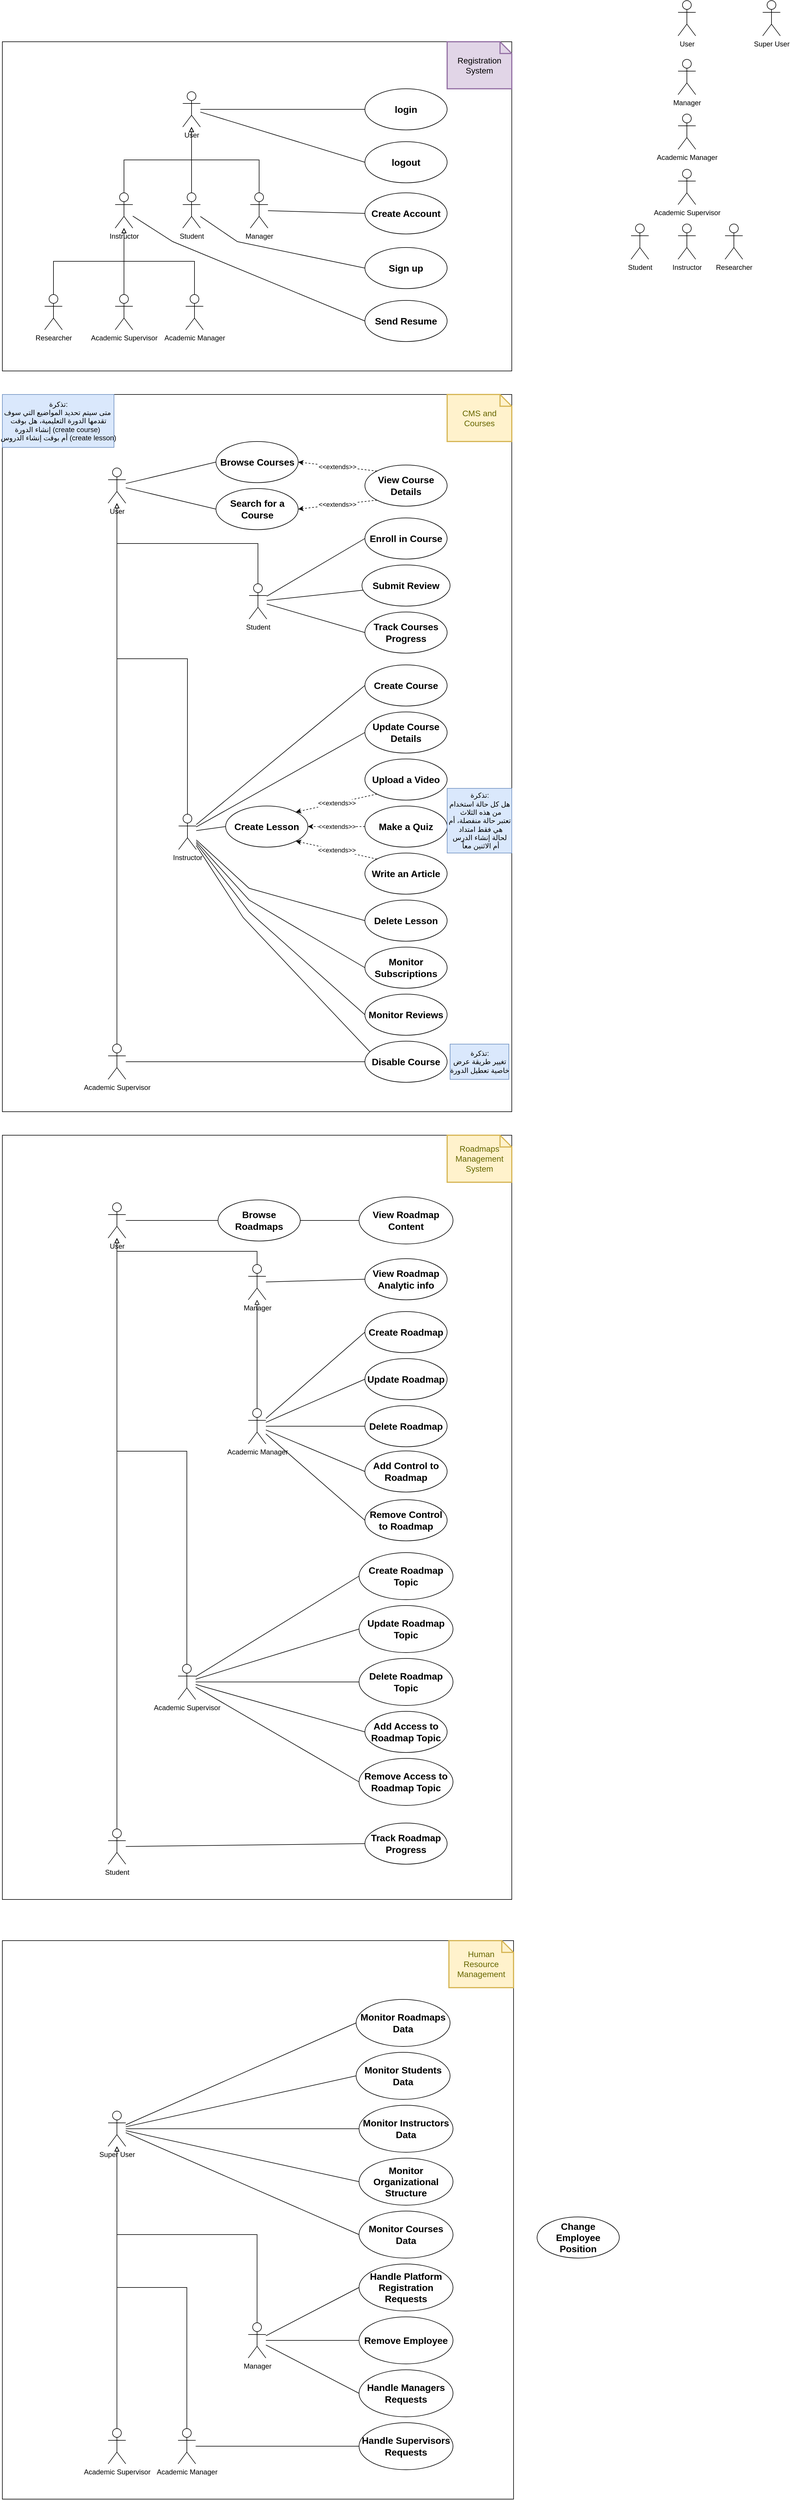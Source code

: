 <mxfile version="24.5.4" type="github">
  <diagram name="Page-1" id="ULvkepZrze767ZOHFqph">
    <mxGraphModel dx="3800" dy="876" grid="1" gridSize="10" guides="1" tooltips="1" connect="1" arrows="1" fold="1" page="1" pageScale="1" pageWidth="827" pageHeight="1169" math="0" shadow="0">
      <root>
        <mxCell id="0" />
        <mxCell id="1" parent="0" />
        <mxCell id="ZqFeVGlqoxZ3mJ63dnHJ-9" value="" style="rounded=0;whiteSpace=wrap;html=1;movable=1;resizable=1;rotatable=1;deletable=1;editable=1;locked=0;connectable=1;" parent="1" vertex="1">
          <mxGeometry x="-880" y="3020" width="867" height="1300" as="geometry" />
        </mxCell>
        <mxCell id="i_-3oUF3Cd-55Z9TrqPK-58" value="" style="rounded=0;whiteSpace=wrap;html=1;movable=1;resizable=1;rotatable=1;deletable=1;editable=1;locked=0;connectable=1;fillColor=none;" parent="1" vertex="1">
          <mxGeometry x="-880" y="1160" width="867" height="560" as="geometry" />
        </mxCell>
        <mxCell id="i_-3oUF3Cd-55Z9TrqPK-59" value="Academic Supervisor" style="shape=umlActor;verticalLabelPosition=bottom;verticalAlign=top;html=1;outlineConnect=0;" parent="1" vertex="1">
          <mxGeometry x="270" y="1377" width="30" height="60" as="geometry" />
        </mxCell>
        <mxCell id="i_-3oUF3Cd-55Z9TrqPK-35" value="login" style="ellipse;whiteSpace=wrap;html=1;fontSize=16;fontStyle=1;flipV=0;" parent="1" vertex="1">
          <mxGeometry x="-263" y="1240" width="140" height="70" as="geometry" />
        </mxCell>
        <mxCell id="i_-3oUF3Cd-55Z9TrqPK-37" value="Sign up" style="ellipse;whiteSpace=wrap;html=1;fontSize=16;fontStyle=1;flipV=0;" parent="1" vertex="1">
          <mxGeometry x="-263" y="1510" width="140" height="70" as="geometry" />
        </mxCell>
        <mxCell id="i_-3oUF3Cd-55Z9TrqPK-39" value="&lt;span data-lucid-content=&quot;{&amp;quot;t&amp;quot;:&amp;quot;Send Resume to Acadamic Manager&amp;quot;,&amp;quot;m&amp;quot;:[]}&quot; data-lucid-type=&quot;application/vnd.lucid.text&quot; style=&quot;font-size: 16px;&quot;&gt;&lt;span style=&quot;font-size: 16px;&quot;&gt;Send Resume&lt;/span&gt;&lt;/span&gt;" style="ellipse;whiteSpace=wrap;html=1;fontSize=16;fontStyle=1;flipV=0;" parent="1" vertex="1">
          <mxGeometry x="-263" y="1600" width="140" height="70" as="geometry" />
        </mxCell>
        <mxCell id="i_-3oUF3Cd-55Z9TrqPK-40" value="logout" style="ellipse;whiteSpace=wrap;html=1;fontSize=16;fontStyle=1;flipV=0;" parent="1" vertex="1">
          <mxGeometry x="-263" y="1330" width="140" height="70" as="geometry" />
        </mxCell>
        <mxCell id="i_-3oUF3Cd-55Z9TrqPK-64" value="Academic Manager" style="shape=umlActor;verticalLabelPosition=bottom;verticalAlign=top;html=1;outlineConnect=0;" parent="1" vertex="1">
          <mxGeometry x="270" y="1283" width="30" height="60" as="geometry" />
        </mxCell>
        <mxCell id="i_-3oUF3Cd-55Z9TrqPK-65" value="Manager" style="shape=umlActor;verticalLabelPosition=bottom;verticalAlign=top;html=1;outlineConnect=0;" parent="1" vertex="1">
          <mxGeometry x="270" y="1190" width="30" height="60" as="geometry" />
        </mxCell>
        <mxCell id="i_-3oUF3Cd-55Z9TrqPK-69" value="Registration System" style="shape=note;strokeWidth=2;fontSize=14;size=20;whiteSpace=wrap;html=1;fillColor=#e1d5e7;strokeColor=#9673a6;" parent="1" vertex="1">
          <mxGeometry x="-123" y="1160" width="110.0" height="80" as="geometry" />
        </mxCell>
        <mxCell id="DrciNlvIPTj5_Hs61lH6-8" style="edgeStyle=none;shape=connector;rounded=0;orthogonalLoop=1;jettySize=auto;html=1;labelBackgroundColor=default;strokeColor=default;align=center;verticalAlign=middle;fontFamily=Helvetica;fontSize=11;fontColor=default;endArrow=none;endFill=0;entryX=0;entryY=0.5;entryDx=0;entryDy=0;" parent="1" source="i_-3oUF3Cd-55Z9TrqPK-72" target="i_-3oUF3Cd-55Z9TrqPK-97" edge="1">
          <mxGeometry relative="1" as="geometry" />
        </mxCell>
        <mxCell id="DrciNlvIPTj5_Hs61lH6-19" style="edgeStyle=orthogonalEdgeStyle;shape=connector;rounded=0;orthogonalLoop=1;jettySize=auto;html=1;exitX=0.5;exitY=0;exitDx=0;exitDy=0;exitPerimeter=0;labelBackgroundColor=default;strokeColor=default;align=center;verticalAlign=middle;fontFamily=Helvetica;fontSize=11;fontColor=default;endArrow=block;endFill=0;" parent="1" source="i_-3oUF3Cd-55Z9TrqPK-72" target="DrciNlvIPTj5_Hs61lH6-2" edge="1">
          <mxGeometry relative="1" as="geometry" />
        </mxCell>
        <mxCell id="DrciNlvIPTj5_Hs61lH6-10" style="edgeStyle=none;shape=connector;rounded=0;orthogonalLoop=1;jettySize=auto;html=1;entryX=0;entryY=0.5;entryDx=0;entryDy=0;labelBackgroundColor=default;strokeColor=default;align=center;verticalAlign=middle;fontFamily=Helvetica;fontSize=11;fontColor=default;endArrow=none;endFill=0;" parent="1" source="i_-3oUF3Cd-55Z9TrqPK-74" target="i_-3oUF3Cd-55Z9TrqPK-39" edge="1">
          <mxGeometry relative="1" as="geometry">
            <Array as="points">
              <mxPoint x="-590" y="1500" />
            </Array>
          </mxGeometry>
        </mxCell>
        <mxCell id="DrciNlvIPTj5_Hs61lH6-17" style="edgeStyle=orthogonalEdgeStyle;shape=connector;rounded=0;orthogonalLoop=1;jettySize=auto;html=1;exitX=0.5;exitY=0;exitDx=0;exitDy=0;exitPerimeter=0;labelBackgroundColor=default;strokeColor=default;align=center;verticalAlign=middle;fontFamily=Helvetica;fontSize=11;fontColor=default;endArrow=block;endFill=0;" parent="1" source="i_-3oUF3Cd-55Z9TrqPK-74" target="DrciNlvIPTj5_Hs61lH6-2" edge="1">
          <mxGeometry relative="1" as="geometry" />
        </mxCell>
        <mxCell id="DrciNlvIPTj5_Hs61lH6-9" style="edgeStyle=none;shape=connector;rounded=0;orthogonalLoop=1;jettySize=auto;html=1;entryX=0;entryY=0.5;entryDx=0;entryDy=0;labelBackgroundColor=default;strokeColor=default;align=center;verticalAlign=middle;fontFamily=Helvetica;fontSize=11;fontColor=default;endArrow=none;endFill=0;" parent="1" source="i_-3oUF3Cd-55Z9TrqPK-76" target="i_-3oUF3Cd-55Z9TrqPK-37" edge="1">
          <mxGeometry relative="1" as="geometry">
            <Array as="points">
              <mxPoint x="-480" y="1500" />
            </Array>
          </mxGeometry>
        </mxCell>
        <mxCell id="DrciNlvIPTj5_Hs61lH6-18" style="edgeStyle=orthogonalEdgeStyle;shape=connector;rounded=0;orthogonalLoop=1;jettySize=auto;html=1;exitX=0.5;exitY=0;exitDx=0;exitDy=0;exitPerimeter=0;labelBackgroundColor=default;strokeColor=default;align=center;verticalAlign=middle;fontFamily=Helvetica;fontSize=11;fontColor=default;endArrow=block;endFill=0;" parent="1" source="i_-3oUF3Cd-55Z9TrqPK-76" target="DrciNlvIPTj5_Hs61lH6-2" edge="1">
          <mxGeometry relative="1" as="geometry" />
        </mxCell>
        <mxCell id="i_-3oUF3Cd-55Z9TrqPK-97" value="Create Account" style="ellipse;whiteSpace=wrap;html=1;fontSize=16;fontStyle=1;flipV=0;" parent="1" vertex="1">
          <mxGeometry x="-263" y="1417" width="140" height="70" as="geometry" />
        </mxCell>
        <mxCell id="DrciNlvIPTj5_Hs61lH6-1" value="User" style="shape=umlActor;verticalLabelPosition=bottom;verticalAlign=top;html=1;outlineConnect=0;" parent="1" vertex="1">
          <mxGeometry x="270" y="1090" width="30" height="60" as="geometry" />
        </mxCell>
        <mxCell id="DrciNlvIPTj5_Hs61lH6-5" style="rounded=0;orthogonalLoop=1;jettySize=auto;html=1;endArrow=none;endFill=0;" parent="1" source="DrciNlvIPTj5_Hs61lH6-2" target="i_-3oUF3Cd-55Z9TrqPK-35" edge="1">
          <mxGeometry relative="1" as="geometry" />
        </mxCell>
        <mxCell id="DrciNlvIPTj5_Hs61lH6-6" style="edgeStyle=none;shape=connector;rounded=0;orthogonalLoop=1;jettySize=auto;html=1;entryX=0;entryY=0.5;entryDx=0;entryDy=0;labelBackgroundColor=default;strokeColor=default;align=center;verticalAlign=middle;fontFamily=Helvetica;fontSize=11;fontColor=default;endArrow=none;endFill=0;" parent="1" source="DrciNlvIPTj5_Hs61lH6-2" target="i_-3oUF3Cd-55Z9TrqPK-40" edge="1">
          <mxGeometry relative="1" as="geometry" />
        </mxCell>
        <mxCell id="DrciNlvIPTj5_Hs61lH6-2" value="User" style="shape=umlActor;verticalLabelPosition=bottom;verticalAlign=top;html=1;outlineConnect=0;" parent="1" vertex="1">
          <mxGeometry x="-573" y="1245" width="30" height="60" as="geometry" />
        </mxCell>
        <mxCell id="DrciNlvIPTj5_Hs61lH6-4" style="edgeStyle=orthogonalEdgeStyle;rounded=0;orthogonalLoop=1;jettySize=auto;html=1;exitX=0.5;exitY=0;exitDx=0;exitDy=0;exitPerimeter=0;endArrow=block;endFill=0;" parent="1" source="i_-3oUF3Cd-55Z9TrqPK-75" target="i_-3oUF3Cd-55Z9TrqPK-74" edge="1">
          <mxGeometry relative="1" as="geometry" />
        </mxCell>
        <mxCell id="DrciNlvIPTj5_Hs61lH6-15" style="edgeStyle=orthogonalEdgeStyle;shape=connector;rounded=0;orthogonalLoop=1;jettySize=auto;html=1;exitX=0.5;exitY=0;exitDx=0;exitDy=0;exitPerimeter=0;labelBackgroundColor=default;strokeColor=default;align=center;verticalAlign=middle;fontFamily=Helvetica;fontSize=11;fontColor=default;endArrow=block;endFill=0;" parent="1" source="i_-3oUF3Cd-55Z9TrqPK-71" target="i_-3oUF3Cd-55Z9TrqPK-74" edge="1">
          <mxGeometry relative="1" as="geometry" />
        </mxCell>
        <mxCell id="DrciNlvIPTj5_Hs61lH6-16" style="edgeStyle=orthogonalEdgeStyle;shape=connector;rounded=0;orthogonalLoop=1;jettySize=auto;html=1;exitX=0.5;exitY=0;exitDx=0;exitDy=0;exitPerimeter=0;labelBackgroundColor=default;strokeColor=default;align=center;verticalAlign=middle;fontFamily=Helvetica;fontSize=11;fontColor=default;endArrow=block;endFill=0;" parent="1" source="i_-3oUF3Cd-55Z9TrqPK-70" target="i_-3oUF3Cd-55Z9TrqPK-74" edge="1">
          <mxGeometry relative="1" as="geometry" />
        </mxCell>
        <mxCell id="DrciNlvIPTj5_Hs61lH6-20" value="" style="group" parent="1" vertex="1" connectable="0">
          <mxGeometry x="-808" y="1590" width="270" height="60" as="geometry" />
        </mxCell>
        <mxCell id="i_-3oUF3Cd-55Z9TrqPK-70" value="Academic Supervisor" style="shape=umlActor;verticalLabelPosition=bottom;verticalAlign=top;html=1;outlineConnect=0;" parent="DrciNlvIPTj5_Hs61lH6-20" vertex="1">
          <mxGeometry x="120" width="30" height="60" as="geometry" />
        </mxCell>
        <mxCell id="i_-3oUF3Cd-55Z9TrqPK-71" value="Academic Manager" style="shape=umlActor;verticalLabelPosition=bottom;verticalAlign=top;html=1;outlineConnect=0;" parent="DrciNlvIPTj5_Hs61lH6-20" vertex="1">
          <mxGeometry x="240" width="30" height="60" as="geometry" />
        </mxCell>
        <mxCell id="i_-3oUF3Cd-55Z9TrqPK-75" value="Researcher" style="shape=umlActor;verticalLabelPosition=bottom;verticalAlign=top;html=1;outlineConnect=0;" parent="DrciNlvIPTj5_Hs61lH6-20" vertex="1">
          <mxGeometry width="30" height="60" as="geometry" />
        </mxCell>
        <mxCell id="i_-3oUF3Cd-55Z9TrqPK-72" value="Manager" style="shape=umlActor;verticalLabelPosition=bottom;verticalAlign=top;html=1;outlineConnect=0;" parent="1" vertex="1">
          <mxGeometry x="-458" y="1417" width="30" height="60" as="geometry" />
        </mxCell>
        <mxCell id="i_-3oUF3Cd-55Z9TrqPK-74" value="Instructor" style="shape=umlActor;verticalLabelPosition=bottom;verticalAlign=top;html=1;outlineConnect=0;" parent="1" vertex="1">
          <mxGeometry x="-688" y="1417" width="30" height="60" as="geometry" />
        </mxCell>
        <mxCell id="i_-3oUF3Cd-55Z9TrqPK-76" value="Student" style="shape=umlActor;verticalLabelPosition=bottom;verticalAlign=top;html=1;outlineConnect=0;" parent="1" vertex="1">
          <mxGeometry x="-573" y="1417" width="30" height="60" as="geometry" />
        </mxCell>
        <mxCell id="Thxcj-0kOySwmjmrB6FI-1" value="" style="rounded=0;whiteSpace=wrap;html=1;movable=1;resizable=1;rotatable=1;deletable=1;editable=1;locked=0;connectable=1;" parent="1" vertex="1">
          <mxGeometry x="-880" y="1760" width="867" height="1220" as="geometry" />
        </mxCell>
        <mxCell id="Thxcj-0kOySwmjmrB6FI-2" value="CMS and Courses" style="shape=note;strokeWidth=2;fontSize=14;size=20;whiteSpace=wrap;html=1;fillColor=#fff2cc;strokeColor=#d6b656;fontColor=#666600;" parent="1" vertex="1">
          <mxGeometry x="-123" y="1760" width="110.0" height="80" as="geometry" />
        </mxCell>
        <mxCell id="Thxcj-0kOySwmjmrB6FI-16" style="rounded=0;orthogonalLoop=1;jettySize=auto;html=1;entryX=0;entryY=0.5;entryDx=0;entryDy=0;endArrow=none;endFill=0;" parent="1" source="Thxcj-0kOySwmjmrB6FI-3" target="Thxcj-0kOySwmjmrB6FI-5" edge="1">
          <mxGeometry relative="1" as="geometry" />
        </mxCell>
        <mxCell id="Thxcj-0kOySwmjmrB6FI-18" style="edgeStyle=none;shape=connector;rounded=0;orthogonalLoop=1;jettySize=auto;html=1;entryX=0;entryY=0.5;entryDx=0;entryDy=0;labelBackgroundColor=default;strokeColor=default;align=center;verticalAlign=middle;fontFamily=Helvetica;fontSize=11;fontColor=default;endArrow=none;endFill=0;" parent="1" source="Thxcj-0kOySwmjmrB6FI-3" target="Thxcj-0kOySwmjmrB6FI-8" edge="1">
          <mxGeometry relative="1" as="geometry" />
        </mxCell>
        <mxCell id="Thxcj-0kOySwmjmrB6FI-3" value="User" style="shape=umlActor;verticalLabelPosition=bottom;verticalAlign=top;html=1;outlineConnect=0;" parent="1" vertex="1">
          <mxGeometry x="-700" y="1885" width="30" height="60" as="geometry" />
        </mxCell>
        <mxCell id="i_-3oUF3Cd-55Z9TrqPK-61" value="Instructor" style="shape=umlActor;verticalLabelPosition=bottom;verticalAlign=top;html=1;outlineConnect=0;" parent="1" vertex="1">
          <mxGeometry x="270" y="1470" width="30" height="60" as="geometry" />
        </mxCell>
        <mxCell id="i_-3oUF3Cd-55Z9TrqPK-62" value="Researcher" style="shape=umlActor;verticalLabelPosition=bottom;verticalAlign=top;html=1;outlineConnect=0;" parent="1" vertex="1">
          <mxGeometry x="350" y="1470" width="30" height="60" as="geometry" />
        </mxCell>
        <mxCell id="i_-3oUF3Cd-55Z9TrqPK-63" value="Student" style="shape=umlActor;verticalLabelPosition=bottom;verticalAlign=top;html=1;outlineConnect=0;" parent="1" vertex="1">
          <mxGeometry x="190" y="1470" width="30" height="60" as="geometry" />
        </mxCell>
        <mxCell id="Thxcj-0kOySwmjmrB6FI-7" style="edgeStyle=elbowEdgeStyle;rounded=0;orthogonalLoop=1;jettySize=auto;html=1;endArrow=block;endFill=0;elbow=vertical;" parent="1" source="Thxcj-0kOySwmjmrB6FI-4" target="Thxcj-0kOySwmjmrB6FI-3" edge="1">
          <mxGeometry relative="1" as="geometry" />
        </mxCell>
        <mxCell id="Thxcj-0kOySwmjmrB6FI-21" style="edgeStyle=none;shape=connector;rounded=0;orthogonalLoop=1;jettySize=auto;html=1;entryX=0;entryY=0.5;entryDx=0;entryDy=0;labelBackgroundColor=default;strokeColor=default;align=center;verticalAlign=middle;fontFamily=Helvetica;fontSize=11;fontColor=default;endArrow=none;endFill=0;" parent="1" source="Thxcj-0kOySwmjmrB6FI-4" target="Thxcj-0kOySwmjmrB6FI-11" edge="1">
          <mxGeometry relative="1" as="geometry" />
        </mxCell>
        <mxCell id="Thxcj-0kOySwmjmrB6FI-22" style="edgeStyle=none;shape=connector;rounded=0;orthogonalLoop=1;jettySize=auto;html=1;labelBackgroundColor=default;strokeColor=default;align=center;verticalAlign=middle;fontFamily=Helvetica;fontSize=11;fontColor=default;endArrow=none;endFill=0;" parent="1" source="Thxcj-0kOySwmjmrB6FI-4" target="Thxcj-0kOySwmjmrB6FI-13" edge="1">
          <mxGeometry relative="1" as="geometry" />
        </mxCell>
        <mxCell id="Thxcj-0kOySwmjmrB6FI-23" style="edgeStyle=none;shape=connector;rounded=0;orthogonalLoop=1;jettySize=auto;html=1;entryX=0;entryY=0.5;entryDx=0;entryDy=0;labelBackgroundColor=default;strokeColor=default;align=center;verticalAlign=middle;fontFamily=Helvetica;fontSize=11;fontColor=default;endArrow=none;endFill=0;" parent="1" source="Thxcj-0kOySwmjmrB6FI-4" target="Thxcj-0kOySwmjmrB6FI-12" edge="1">
          <mxGeometry relative="1" as="geometry" />
        </mxCell>
        <mxCell id="Thxcj-0kOySwmjmrB6FI-4" value="Student" style="shape=umlActor;verticalLabelPosition=bottom;verticalAlign=top;html=1;outlineConnect=0;" parent="1" vertex="1">
          <mxGeometry x="-460" y="2082" width="30" height="60" as="geometry" />
        </mxCell>
        <mxCell id="Thxcj-0kOySwmjmrB6FI-24" value="&amp;lt;&amp;lt;extends&amp;gt;&amp;gt;" style="edgeStyle=none;shape=connector;rounded=0;orthogonalLoop=1;jettySize=auto;html=1;exitX=0;exitY=1;exitDx=0;exitDy=0;entryX=1;entryY=0.5;entryDx=0;entryDy=0;labelBackgroundColor=default;strokeColor=default;align=center;verticalAlign=middle;fontFamily=Helvetica;fontSize=11;fontColor=default;endArrow=classic;endFill=1;dashed=1;" parent="1" source="Thxcj-0kOySwmjmrB6FI-9" target="Thxcj-0kOySwmjmrB6FI-8" edge="1">
          <mxGeometry relative="1" as="geometry" />
        </mxCell>
        <mxCell id="Thxcj-0kOySwmjmrB6FI-25" value="&amp;lt;&amp;lt;extends&amp;gt;&amp;gt;" style="edgeStyle=none;shape=connector;rounded=0;orthogonalLoop=1;jettySize=auto;html=1;exitX=0;exitY=0;exitDx=0;exitDy=0;entryX=1;entryY=0.5;entryDx=0;entryDy=0;labelBackgroundColor=default;strokeColor=default;align=center;verticalAlign=middle;fontFamily=Helvetica;fontSize=11;fontColor=default;endArrow=classic;endFill=1;dashed=1;startArrow=none;startFill=0;" parent="1" source="Thxcj-0kOySwmjmrB6FI-9" target="Thxcj-0kOySwmjmrB6FI-5" edge="1">
          <mxGeometry relative="1" as="geometry" />
        </mxCell>
        <mxCell id="Thxcj-0kOySwmjmrB6FI-9" value="View Course Details" style="ellipse;whiteSpace=wrap;html=1;fontSize=16;fontStyle=1;flipV=0;" parent="1" vertex="1">
          <mxGeometry x="-263" y="1880" width="140" height="70" as="geometry" />
        </mxCell>
        <mxCell id="Thxcj-0kOySwmjmrB6FI-11" value="Enroll in Course" style="ellipse;whiteSpace=wrap;html=1;fontSize=16;fontStyle=1;flipV=0;" parent="1" vertex="1">
          <mxGeometry x="-263" y="1970" width="140" height="70" as="geometry" />
        </mxCell>
        <mxCell id="Thxcj-0kOySwmjmrB6FI-12" value="Track Courses Progress" style="ellipse;whiteSpace=wrap;html=1;fontSize=16;fontStyle=1;flipV=0;" parent="1" vertex="1">
          <mxGeometry x="-263" y="2130" width="140" height="70" as="geometry" />
        </mxCell>
        <mxCell id="Thxcj-0kOySwmjmrB6FI-13" value="Submit Review" style="ellipse;whiteSpace=wrap;html=1;fontSize=16;fontStyle=1;flipV=0;" parent="1" vertex="1">
          <mxGeometry x="-268" y="2050" width="150" height="70" as="geometry" />
        </mxCell>
        <mxCell id="Thxcj-0kOySwmjmrB6FI-27" value="Track Roadmap Progress" style="ellipse;whiteSpace=wrap;html=1;fontSize=16;fontStyle=1;flipV=0;" parent="1" vertex="1">
          <mxGeometry x="-263" y="4190" width="140" height="70" as="geometry" />
        </mxCell>
        <mxCell id="Thxcj-0kOySwmjmrB6FI-5" value="Browse Courses" style="ellipse;whiteSpace=wrap;html=1;fontSize=16;fontStyle=1;flipV=0;" parent="1" vertex="1">
          <mxGeometry x="-516.5" y="1840" width="140" height="70" as="geometry" />
        </mxCell>
        <mxCell id="Thxcj-0kOySwmjmrB6FI-6" value="Browse Roadmaps" style="ellipse;whiteSpace=wrap;html=1;fontSize=16;fontStyle=1;flipV=0;" parent="1" vertex="1">
          <mxGeometry x="-513" y="3130" width="140" height="70" as="geometry" />
        </mxCell>
        <mxCell id="Thxcj-0kOySwmjmrB6FI-8" value="Search for a Course" style="ellipse;whiteSpace=wrap;html=1;fontSize=16;fontStyle=1;flipV=0;" parent="1" vertex="1">
          <mxGeometry x="-516.5" y="1920" width="140" height="70" as="geometry" />
        </mxCell>
        <mxCell id="ZqFeVGlqoxZ3mJ63dnHJ-30" style="edgeStyle=none;rounded=0;orthogonalLoop=1;jettySize=auto;html=1;exitX=0;exitY=0.5;exitDx=0;exitDy=0;entryX=1;entryY=0.5;entryDx=0;entryDy=0;strokeColor=default;align=center;verticalAlign=middle;fontFamily=Helvetica;fontSize=11;fontColor=default;labelBackgroundColor=default;endArrow=none;endFill=0;" parent="1" source="Thxcj-0kOySwmjmrB6FI-10" target="Thxcj-0kOySwmjmrB6FI-6" edge="1">
          <mxGeometry relative="1" as="geometry" />
        </mxCell>
        <mxCell id="Thxcj-0kOySwmjmrB6FI-10" value="View Roadmap Content" style="ellipse;whiteSpace=wrap;html=1;fontSize=16;fontStyle=1;flipV=0;" parent="1" vertex="1">
          <mxGeometry x="-273" y="3125" width="160" height="80" as="geometry" />
        </mxCell>
        <mxCell id="SsyNwTXFl7cwY3cagVeU-4" style="edgeStyle=elbowEdgeStyle;rounded=0;orthogonalLoop=1;jettySize=auto;html=1;endArrow=block;endFill=0;elbow=vertical;" parent="1" source="SsyNwTXFl7cwY3cagVeU-2" target="Thxcj-0kOySwmjmrB6FI-3" edge="1">
          <mxGeometry relative="1" as="geometry" />
        </mxCell>
        <mxCell id="SsyNwTXFl7cwY3cagVeU-14" style="edgeStyle=none;rounded=0;orthogonalLoop=1;jettySize=auto;html=1;entryX=0;entryY=0.5;entryDx=0;entryDy=0;strokeColor=default;align=center;verticalAlign=middle;fontFamily=Helvetica;fontSize=11;fontColor=default;labelBackgroundColor=default;endArrow=none;endFill=0;" parent="1" source="SsyNwTXFl7cwY3cagVeU-2" target="SsyNwTXFl7cwY3cagVeU-5" edge="1">
          <mxGeometry relative="1" as="geometry" />
        </mxCell>
        <mxCell id="SsyNwTXFl7cwY3cagVeU-15" style="edgeStyle=none;rounded=0;orthogonalLoop=1;jettySize=auto;html=1;entryX=0;entryY=0.5;entryDx=0;entryDy=0;strokeColor=default;align=center;verticalAlign=middle;fontFamily=Helvetica;fontSize=11;fontColor=default;labelBackgroundColor=default;endArrow=none;endFill=0;" parent="1" source="SsyNwTXFl7cwY3cagVeU-2" target="SsyNwTXFl7cwY3cagVeU-6" edge="1">
          <mxGeometry relative="1" as="geometry" />
        </mxCell>
        <mxCell id="SsyNwTXFl7cwY3cagVeU-16" style="edgeStyle=none;rounded=0;orthogonalLoop=1;jettySize=auto;html=1;entryX=0;entryY=0.5;entryDx=0;entryDy=0;strokeColor=default;align=center;verticalAlign=middle;fontFamily=Helvetica;fontSize=11;fontColor=default;labelBackgroundColor=default;endArrow=none;endFill=0;" parent="1" source="SsyNwTXFl7cwY3cagVeU-2" target="SsyNwTXFl7cwY3cagVeU-8" edge="1">
          <mxGeometry relative="1" as="geometry" />
        </mxCell>
        <mxCell id="SsyNwTXFl7cwY3cagVeU-23" style="edgeStyle=none;rounded=0;orthogonalLoop=1;jettySize=auto;html=1;entryX=0;entryY=0.5;entryDx=0;entryDy=0;strokeColor=default;align=center;verticalAlign=middle;fontFamily=Helvetica;fontSize=11;fontColor=default;labelBackgroundColor=default;endArrow=none;endFill=0;" parent="1" source="SsyNwTXFl7cwY3cagVeU-2" target="SsyNwTXFl7cwY3cagVeU-21" edge="1">
          <mxGeometry relative="1" as="geometry">
            <Array as="points">
              <mxPoint x="-460" y="2600" />
            </Array>
          </mxGeometry>
        </mxCell>
        <mxCell id="SsyNwTXFl7cwY3cagVeU-24" style="edgeStyle=none;rounded=0;orthogonalLoop=1;jettySize=auto;html=1;entryX=0.064;entryY=0.264;entryDx=0;entryDy=0;strokeColor=default;align=center;verticalAlign=middle;fontFamily=Helvetica;fontSize=11;fontColor=default;labelBackgroundColor=default;endArrow=none;endFill=0;entryPerimeter=0;" parent="1" source="SsyNwTXFl7cwY3cagVeU-2" target="SsyNwTXFl7cwY3cagVeU-22" edge="1">
          <mxGeometry relative="1" as="geometry">
            <Array as="points">
              <mxPoint x="-470" y="2650" />
            </Array>
          </mxGeometry>
        </mxCell>
        <mxCell id="e3IZbAAoqiBYLZkuRrg6-1" style="rounded=0;orthogonalLoop=1;jettySize=auto;html=1;entryX=0;entryY=0.5;entryDx=0;entryDy=0;endArrow=none;endFill=0;" parent="1" source="SsyNwTXFl7cwY3cagVeU-2" target="oZLNIOdMeCVHFcoXMiUh-12" edge="1">
          <mxGeometry relative="1" as="geometry">
            <Array as="points">
              <mxPoint x="-460" y="2620" />
            </Array>
          </mxGeometry>
        </mxCell>
        <mxCell id="e3IZbAAoqiBYLZkuRrg6-2" style="edgeStyle=none;rounded=0;orthogonalLoop=1;jettySize=auto;html=1;entryX=0;entryY=0.5;entryDx=0;entryDy=0;strokeColor=default;align=center;verticalAlign=middle;fontFamily=Helvetica;fontSize=11;fontColor=default;labelBackgroundColor=default;endArrow=none;endFill=0;" parent="1" source="SsyNwTXFl7cwY3cagVeU-2" target="oZLNIOdMeCVHFcoXMiUh-13" edge="1">
          <mxGeometry relative="1" as="geometry">
            <Array as="points">
              <mxPoint x="-460" y="2640" />
            </Array>
          </mxGeometry>
        </mxCell>
        <mxCell id="SsyNwTXFl7cwY3cagVeU-2" value="Instructor" style="shape=umlActor;verticalLabelPosition=bottom;verticalAlign=top;html=1;outlineConnect=0;container=0;" parent="1" vertex="1">
          <mxGeometry x="-580" y="2474" width="30" height="60" as="geometry" />
        </mxCell>
        <mxCell id="SsyNwTXFl7cwY3cagVeU-8" value="Create Lesson" style="ellipse;whiteSpace=wrap;html=1;fontSize=16;fontStyle=1;flipV=0;" parent="1" vertex="1">
          <mxGeometry x="-500" y="2460" width="140" height="70" as="geometry" />
        </mxCell>
        <mxCell id="SsyNwTXFl7cwY3cagVeU-5" value="Create Course" style="ellipse;whiteSpace=wrap;html=1;fontSize=16;fontStyle=1;flipV=0;" parent="1" vertex="1">
          <mxGeometry x="-263" y="2220" width="140" height="70" as="geometry" />
        </mxCell>
        <mxCell id="SsyNwTXFl7cwY3cagVeU-6" value="Update Course Details" style="ellipse;whiteSpace=wrap;html=1;fontSize=16;fontStyle=1;flipV=0;" parent="1" vertex="1">
          <mxGeometry x="-263" y="2300" width="140" height="70" as="geometry" />
        </mxCell>
        <mxCell id="SsyNwTXFl7cwY3cagVeU-7" value="Upload a Video" style="ellipse;whiteSpace=wrap;html=1;fontSize=16;fontStyle=1;flipV=0;" parent="1" vertex="1">
          <mxGeometry x="-263" y="2380" width="140" height="70" as="geometry" />
        </mxCell>
        <mxCell id="SsyNwTXFl7cwY3cagVeU-9" value="Make a Quiz" style="ellipse;whiteSpace=wrap;html=1;fontSize=16;fontStyle=1;flipV=0;" parent="1" vertex="1">
          <mxGeometry x="-263" y="2460" width="140" height="70" as="geometry" />
        </mxCell>
        <mxCell id="SsyNwTXFl7cwY3cagVeU-10" value="Write an Article" style="ellipse;whiteSpace=wrap;html=1;fontSize=16;fontStyle=1;flipV=0;" parent="1" vertex="1">
          <mxGeometry x="-263" y="2540" width="140" height="70" as="geometry" />
        </mxCell>
        <mxCell id="SsyNwTXFl7cwY3cagVeU-11" value="&amp;lt;&amp;lt;extends&amp;gt;&amp;gt;" style="rounded=0;orthogonalLoop=1;jettySize=auto;html=1;exitX=0;exitY=1;exitDx=0;exitDy=0;entryX=1;entryY=0;entryDx=0;entryDy=0;endArrow=classic;endFill=1;dashed=1;" parent="1" source="SsyNwTXFl7cwY3cagVeU-7" target="SsyNwTXFl7cwY3cagVeU-8" edge="1">
          <mxGeometry relative="1" as="geometry" />
        </mxCell>
        <mxCell id="SsyNwTXFl7cwY3cagVeU-12" value="&amp;lt;&amp;lt;extends&amp;gt;&amp;gt;" style="edgeStyle=none;rounded=0;orthogonalLoop=1;jettySize=auto;html=1;exitX=0;exitY=0.5;exitDx=0;exitDy=0;entryX=1;entryY=0.5;entryDx=0;entryDy=0;strokeColor=default;align=center;verticalAlign=middle;fontFamily=Helvetica;fontSize=11;fontColor=default;labelBackgroundColor=default;endArrow=classic;endFill=1;dashed=1;" parent="1" source="SsyNwTXFl7cwY3cagVeU-9" target="SsyNwTXFl7cwY3cagVeU-8" edge="1">
          <mxGeometry x="-0.005" relative="1" as="geometry">
            <mxPoint as="offset" />
          </mxGeometry>
        </mxCell>
        <mxCell id="SsyNwTXFl7cwY3cagVeU-13" value="&amp;lt;&amp;lt;extends&amp;gt;&amp;gt;" style="edgeStyle=none;rounded=0;orthogonalLoop=1;jettySize=auto;html=1;exitX=0;exitY=0;exitDx=0;exitDy=0;entryX=1;entryY=1;entryDx=0;entryDy=0;strokeColor=default;align=center;verticalAlign=middle;fontFamily=Helvetica;fontSize=11;fontColor=default;labelBackgroundColor=default;endArrow=classic;endFill=1;dashed=1;" parent="1" source="SsyNwTXFl7cwY3cagVeU-10" target="SsyNwTXFl7cwY3cagVeU-8" edge="1">
          <mxGeometry relative="1" as="geometry" />
        </mxCell>
        <mxCell id="SsyNwTXFl7cwY3cagVeU-21" value="Delete Lesson" style="ellipse;whiteSpace=wrap;html=1;fontSize=16;fontStyle=1;flipV=0;" parent="1" vertex="1">
          <mxGeometry x="-263" y="2620" width="140" height="70" as="geometry" />
        </mxCell>
        <mxCell id="SsyNwTXFl7cwY3cagVeU-22" value="Disable Course" style="ellipse;whiteSpace=wrap;html=1;fontSize=16;fontStyle=1;flipV=0;" parent="1" vertex="1">
          <mxGeometry x="-263" y="2860" width="140" height="70" as="geometry" />
        </mxCell>
        <mxCell id="ZqFeVGlqoxZ3mJ63dnHJ-1" value="تذكرة:&lt;br&gt;متى سيتم تحديد المواضيع التي سوف&amp;nbsp;&lt;div&gt;تقدمها الدورة التعليمية، هل بوقت&lt;/div&gt;&lt;div&gt;&lt;span style=&quot;background-color: initial;&quot;&gt;إنشاء الدورة (create course)&amp;nbsp;&lt;br&gt;أم بوقت إنشاء الدروس (create lesson)&lt;/span&gt;&lt;/div&gt;" style="text;html=1;align=center;verticalAlign=middle;resizable=0;points=[];autosize=1;strokeColor=#6c8ebf;fillColor=#dae8fc;" parent="1" vertex="1">
          <mxGeometry x="-880" y="1760" width="190" height="90" as="geometry" />
        </mxCell>
        <mxCell id="ZqFeVGlqoxZ3mJ63dnHJ-2" value="تذكرة:&lt;br&gt;تغيير طريقة عرض &lt;br&gt;خاصية&amp;nbsp;تعطيل الدورة" style="text;html=1;align=center;verticalAlign=middle;resizable=0;points=[];autosize=1;strokeColor=#6c8ebf;fillColor=#dae8fc;" parent="1" vertex="1">
          <mxGeometry x="-118" y="2865" width="100" height="60" as="geometry" />
        </mxCell>
        <mxCell id="ZqFeVGlqoxZ3mJ63dnHJ-5" style="edgeStyle=orthogonalEdgeStyle;rounded=0;orthogonalLoop=1;jettySize=auto;html=1;entryX=0;entryY=0.5;entryDx=0;entryDy=0;endArrow=none;endFill=0;" parent="1" source="ZqFeVGlqoxZ3mJ63dnHJ-4" target="SsyNwTXFl7cwY3cagVeU-22" edge="1">
          <mxGeometry relative="1" as="geometry" />
        </mxCell>
        <mxCell id="ZqFeVGlqoxZ3mJ63dnHJ-6" style="edgeStyle=elbowEdgeStyle;rounded=0;orthogonalLoop=1;jettySize=auto;html=1;endArrow=block;endFill=0;elbow=vertical;" parent="1" source="ZqFeVGlqoxZ3mJ63dnHJ-4" target="Thxcj-0kOySwmjmrB6FI-3" edge="1">
          <mxGeometry relative="1" as="geometry" />
        </mxCell>
        <mxCell id="ZqFeVGlqoxZ3mJ63dnHJ-4" value="Academic Supervisor" style="shape=umlActor;verticalLabelPosition=bottom;verticalAlign=top;html=1;outlineConnect=0;" parent="1" vertex="1">
          <mxGeometry x="-700" y="2865" width="30" height="60" as="geometry" />
        </mxCell>
        <mxCell id="ZqFeVGlqoxZ3mJ63dnHJ-7" value="تذكرة:&lt;br&gt;هل كل حالة استخدام&lt;br&gt;&amp;nbsp;من هذه الثلاث&lt;br&gt;تعتبر حالة&amp;nbsp;منفصلة، أم&lt;br&gt;&amp;nbsp;هي فقط امتداد&lt;br&gt;لحالة إنشاء الدرس&lt;br&gt;&amp;nbsp;أم&amp;nbsp;الاثنين معاً" style="text;html=1;align=center;verticalAlign=middle;resizable=0;points=[];autosize=1;strokeColor=#6c8ebf;fillColor=#dae8fc;" parent="1" vertex="1">
          <mxGeometry x="-123" y="2430" width="110" height="110" as="geometry" />
        </mxCell>
        <mxCell id="ZqFeVGlqoxZ3mJ63dnHJ-8" value="Roadmaps Management System" style="shape=note;strokeWidth=2;fontSize=14;size=20;whiteSpace=wrap;html=1;fillColor=#fff2cc;strokeColor=#d6b656;fontColor=#666600;" parent="1" vertex="1">
          <mxGeometry x="-123" y="3020" width="110.0" height="80" as="geometry" />
        </mxCell>
        <mxCell id="ZqFeVGlqoxZ3mJ63dnHJ-28" style="rounded=0;orthogonalLoop=1;jettySize=auto;html=1;endArrow=none;endFill=0;" parent="1" source="ZqFeVGlqoxZ3mJ63dnHJ-10" target="Thxcj-0kOySwmjmrB6FI-6" edge="1">
          <mxGeometry relative="1" as="geometry" />
        </mxCell>
        <mxCell id="ZqFeVGlqoxZ3mJ63dnHJ-10" value="User" style="shape=umlActor;verticalLabelPosition=bottom;verticalAlign=top;html=1;outlineConnect=0;" parent="1" vertex="1">
          <mxGeometry x="-700" y="3135" width="30" height="60" as="geometry" />
        </mxCell>
        <mxCell id="ZqFeVGlqoxZ3mJ63dnHJ-11" value="Create Roadmap" style="ellipse;whiteSpace=wrap;html=1;fontSize=16;fontStyle=1;flipV=0;" parent="1" vertex="1">
          <mxGeometry x="-263" y="3320" width="140" height="70" as="geometry" />
        </mxCell>
        <mxCell id="ZqFeVGlqoxZ3mJ63dnHJ-12" value="Delete Roadmap" style="ellipse;whiteSpace=wrap;html=1;fontSize=16;fontStyle=1;flipV=0;" parent="1" vertex="1">
          <mxGeometry x="-263" y="3480" width="140" height="70" as="geometry" />
        </mxCell>
        <mxCell id="ZqFeVGlqoxZ3mJ63dnHJ-13" value="Update Roadmap" style="ellipse;whiteSpace=wrap;html=1;fontSize=16;fontStyle=1;flipV=0;" parent="1" vertex="1">
          <mxGeometry x="-263" y="3400" width="140" height="70" as="geometry" />
        </mxCell>
        <mxCell id="ZqFeVGlqoxZ3mJ63dnHJ-19" value="Update Roadmap Topic" style="ellipse;whiteSpace=wrap;html=1;fontSize=16;fontStyle=1;flipV=0;" parent="1" vertex="1">
          <mxGeometry x="-273" y="3820" width="160" height="80" as="geometry" />
        </mxCell>
        <mxCell id="ZqFeVGlqoxZ3mJ63dnHJ-20" value="Create Roadmap Topic" style="ellipse;whiteSpace=wrap;html=1;fontSize=16;fontStyle=1;flipV=0;" parent="1" vertex="1">
          <mxGeometry x="-273" y="3730" width="160" height="80" as="geometry" />
        </mxCell>
        <mxCell id="ZqFeVGlqoxZ3mJ63dnHJ-21" value="Delete Roadmap Topic" style="ellipse;whiteSpace=wrap;html=1;fontSize=16;fontStyle=1;flipV=0;" parent="1" vertex="1">
          <mxGeometry x="-273" y="3910" width="160" height="80" as="geometry" />
        </mxCell>
        <mxCell id="ZqFeVGlqoxZ3mJ63dnHJ-22" value="Add Control to Roadmap" style="ellipse;whiteSpace=wrap;html=1;fontSize=16;fontStyle=1;flipV=0;" parent="1" vertex="1">
          <mxGeometry x="-263" y="3557" width="140" height="70" as="geometry" />
        </mxCell>
        <mxCell id="ZqFeVGlqoxZ3mJ63dnHJ-23" value="Remove Control to Roadmap" style="ellipse;whiteSpace=wrap;html=1;fontSize=16;fontStyle=1;flipV=0;" parent="1" vertex="1">
          <mxGeometry x="-263" y="3640" width="140" height="70" as="geometry" />
        </mxCell>
        <mxCell id="ZqFeVGlqoxZ3mJ63dnHJ-24" value="Add Access to Roadmap Topic" style="ellipse;whiteSpace=wrap;html=1;fontSize=16;fontStyle=1;flipV=0;" parent="1" vertex="1">
          <mxGeometry x="-263" y="4000" width="140" height="70" as="geometry" />
        </mxCell>
        <mxCell id="ZqFeVGlqoxZ3mJ63dnHJ-26" value="Remove Access to Roadmap Topic" style="ellipse;whiteSpace=wrap;html=1;fontSize=16;fontStyle=1;flipV=0;" parent="1" vertex="1">
          <mxGeometry x="-273" y="4080" width="160" height="80" as="geometry" />
        </mxCell>
        <mxCell id="ZqFeVGlqoxZ3mJ63dnHJ-27" value="View Roadmap Analytic info" style="ellipse;whiteSpace=wrap;html=1;fontSize=16;fontStyle=1;flipV=0;" parent="1" vertex="1">
          <mxGeometry x="-263" y="3230" width="140" height="70" as="geometry" />
        </mxCell>
        <mxCell id="ZqFeVGlqoxZ3mJ63dnHJ-32" style="edgeStyle=none;rounded=0;orthogonalLoop=1;jettySize=auto;html=1;entryX=0;entryY=0.5;entryDx=0;entryDy=0;strokeColor=default;align=center;verticalAlign=middle;fontFamily=Helvetica;fontSize=11;fontColor=default;labelBackgroundColor=default;endArrow=none;endFill=0;" parent="1" source="ZqFeVGlqoxZ3mJ63dnHJ-31" target="Thxcj-0kOySwmjmrB6FI-27" edge="1">
          <mxGeometry relative="1" as="geometry" />
        </mxCell>
        <mxCell id="ZqFeVGlqoxZ3mJ63dnHJ-54" style="edgeStyle=elbowEdgeStyle;rounded=0;orthogonalLoop=1;jettySize=auto;elbow=vertical;html=1;strokeColor=default;align=center;verticalAlign=middle;fontFamily=Helvetica;fontSize=11;fontColor=default;labelBackgroundColor=default;endArrow=block;endFill=0;" parent="1" source="ZqFeVGlqoxZ3mJ63dnHJ-31" target="ZqFeVGlqoxZ3mJ63dnHJ-10" edge="1">
          <mxGeometry relative="1" as="geometry" />
        </mxCell>
        <mxCell id="ZqFeVGlqoxZ3mJ63dnHJ-31" value="Student" style="shape=umlActor;verticalLabelPosition=bottom;verticalAlign=top;html=1;outlineConnect=0;" parent="1" vertex="1">
          <mxGeometry x="-700" y="4200" width="30" height="60" as="geometry" />
        </mxCell>
        <mxCell id="ZqFeVGlqoxZ3mJ63dnHJ-36" style="edgeStyle=none;rounded=0;orthogonalLoop=1;jettySize=auto;html=1;entryX=0;entryY=0.5;entryDx=0;entryDy=0;strokeColor=default;align=center;verticalAlign=middle;fontFamily=Helvetica;fontSize=11;fontColor=default;labelBackgroundColor=default;endArrow=none;endFill=0;" parent="1" source="ZqFeVGlqoxZ3mJ63dnHJ-34" target="ZqFeVGlqoxZ3mJ63dnHJ-11" edge="1">
          <mxGeometry relative="1" as="geometry" />
        </mxCell>
        <mxCell id="ZqFeVGlqoxZ3mJ63dnHJ-37" style="edgeStyle=none;rounded=0;orthogonalLoop=1;jettySize=auto;html=1;entryX=0;entryY=0.5;entryDx=0;entryDy=0;strokeColor=default;align=center;verticalAlign=middle;fontFamily=Helvetica;fontSize=11;fontColor=default;labelBackgroundColor=default;endArrow=none;endFill=0;" parent="1" source="ZqFeVGlqoxZ3mJ63dnHJ-34" target="ZqFeVGlqoxZ3mJ63dnHJ-13" edge="1">
          <mxGeometry relative="1" as="geometry" />
        </mxCell>
        <mxCell id="ZqFeVGlqoxZ3mJ63dnHJ-38" style="edgeStyle=none;rounded=0;orthogonalLoop=1;jettySize=auto;html=1;entryX=0;entryY=0.5;entryDx=0;entryDy=0;strokeColor=default;align=center;verticalAlign=middle;fontFamily=Helvetica;fontSize=11;fontColor=default;labelBackgroundColor=default;endArrow=none;endFill=0;" parent="1" source="ZqFeVGlqoxZ3mJ63dnHJ-34" target="ZqFeVGlqoxZ3mJ63dnHJ-12" edge="1">
          <mxGeometry relative="1" as="geometry" />
        </mxCell>
        <mxCell id="ZqFeVGlqoxZ3mJ63dnHJ-39" style="edgeStyle=none;rounded=0;orthogonalLoop=1;jettySize=auto;html=1;entryX=0;entryY=0.5;entryDx=0;entryDy=0;strokeColor=default;align=center;verticalAlign=middle;fontFamily=Helvetica;fontSize=11;fontColor=default;labelBackgroundColor=default;endArrow=none;endFill=0;" parent="1" source="ZqFeVGlqoxZ3mJ63dnHJ-34" target="ZqFeVGlqoxZ3mJ63dnHJ-22" edge="1">
          <mxGeometry relative="1" as="geometry" />
        </mxCell>
        <mxCell id="ZqFeVGlqoxZ3mJ63dnHJ-40" style="edgeStyle=none;rounded=0;orthogonalLoop=1;jettySize=auto;html=1;entryX=0;entryY=0.5;entryDx=0;entryDy=0;strokeColor=default;align=center;verticalAlign=middle;fontFamily=Helvetica;fontSize=11;fontColor=default;labelBackgroundColor=default;endArrow=none;endFill=0;" parent="1" source="ZqFeVGlqoxZ3mJ63dnHJ-34" target="ZqFeVGlqoxZ3mJ63dnHJ-23" edge="1">
          <mxGeometry relative="1" as="geometry" />
        </mxCell>
        <mxCell id="ZqFeVGlqoxZ3mJ63dnHJ-51" style="edgeStyle=elbowEdgeStyle;rounded=0;orthogonalLoop=1;jettySize=auto;html=1;strokeColor=default;align=center;verticalAlign=middle;fontFamily=Helvetica;fontSize=11;fontColor=default;labelBackgroundColor=default;endArrow=block;endFill=0;elbow=vertical;" parent="1" source="ZqFeVGlqoxZ3mJ63dnHJ-34" target="ZqFeVGlqoxZ3mJ63dnHJ-48" edge="1">
          <mxGeometry relative="1" as="geometry" />
        </mxCell>
        <mxCell id="ZqFeVGlqoxZ3mJ63dnHJ-34" value="Academic Manager" style="shape=umlActor;verticalLabelPosition=bottom;verticalAlign=top;html=1;outlineConnect=0;" parent="1" vertex="1">
          <mxGeometry x="-461.5" y="3485" width="30" height="60" as="geometry" />
        </mxCell>
        <mxCell id="ZqFeVGlqoxZ3mJ63dnHJ-42" style="edgeStyle=none;rounded=0;orthogonalLoop=1;jettySize=auto;html=1;entryX=0;entryY=0.5;entryDx=0;entryDy=0;strokeColor=default;align=center;verticalAlign=middle;fontFamily=Helvetica;fontSize=11;fontColor=default;labelBackgroundColor=default;endArrow=none;endFill=0;" parent="1" source="ZqFeVGlqoxZ3mJ63dnHJ-35" target="ZqFeVGlqoxZ3mJ63dnHJ-20" edge="1">
          <mxGeometry relative="1" as="geometry" />
        </mxCell>
        <mxCell id="ZqFeVGlqoxZ3mJ63dnHJ-43" style="edgeStyle=none;rounded=0;orthogonalLoop=1;jettySize=auto;html=1;entryX=0;entryY=0.5;entryDx=0;entryDy=0;strokeColor=default;align=center;verticalAlign=middle;fontFamily=Helvetica;fontSize=11;fontColor=default;labelBackgroundColor=default;endArrow=none;endFill=0;" parent="1" source="ZqFeVGlqoxZ3mJ63dnHJ-35" target="ZqFeVGlqoxZ3mJ63dnHJ-19" edge="1">
          <mxGeometry relative="1" as="geometry" />
        </mxCell>
        <mxCell id="ZqFeVGlqoxZ3mJ63dnHJ-44" style="edgeStyle=none;rounded=0;orthogonalLoop=1;jettySize=auto;html=1;entryX=0;entryY=0.5;entryDx=0;entryDy=0;strokeColor=default;align=center;verticalAlign=middle;fontFamily=Helvetica;fontSize=11;fontColor=default;labelBackgroundColor=default;endArrow=none;endFill=0;" parent="1" source="ZqFeVGlqoxZ3mJ63dnHJ-35" target="ZqFeVGlqoxZ3mJ63dnHJ-21" edge="1">
          <mxGeometry relative="1" as="geometry" />
        </mxCell>
        <mxCell id="ZqFeVGlqoxZ3mJ63dnHJ-45" style="edgeStyle=none;rounded=0;orthogonalLoop=1;jettySize=auto;html=1;entryX=0;entryY=0.5;entryDx=0;entryDy=0;strokeColor=default;align=center;verticalAlign=middle;fontFamily=Helvetica;fontSize=11;fontColor=default;labelBackgroundColor=default;endArrow=none;endFill=0;" parent="1" source="ZqFeVGlqoxZ3mJ63dnHJ-35" target="ZqFeVGlqoxZ3mJ63dnHJ-24" edge="1">
          <mxGeometry relative="1" as="geometry" />
        </mxCell>
        <mxCell id="ZqFeVGlqoxZ3mJ63dnHJ-46" style="edgeStyle=none;rounded=0;orthogonalLoop=1;jettySize=auto;html=1;entryX=0;entryY=0.5;entryDx=0;entryDy=0;strokeColor=default;align=center;verticalAlign=middle;fontFamily=Helvetica;fontSize=11;fontColor=default;labelBackgroundColor=default;endArrow=none;endFill=0;" parent="1" source="ZqFeVGlqoxZ3mJ63dnHJ-35" target="ZqFeVGlqoxZ3mJ63dnHJ-26" edge="1">
          <mxGeometry relative="1" as="geometry" />
        </mxCell>
        <mxCell id="ZqFeVGlqoxZ3mJ63dnHJ-53" style="edgeStyle=elbowEdgeStyle;rounded=0;orthogonalLoop=1;jettySize=auto;elbow=vertical;html=1;strokeColor=default;align=center;verticalAlign=middle;fontFamily=Helvetica;fontSize=11;fontColor=default;labelBackgroundColor=default;endArrow=block;endFill=0;" parent="1" source="ZqFeVGlqoxZ3mJ63dnHJ-35" target="ZqFeVGlqoxZ3mJ63dnHJ-10" edge="1">
          <mxGeometry relative="1" as="geometry" />
        </mxCell>
        <mxCell id="ZqFeVGlqoxZ3mJ63dnHJ-35" value="Academic Supervisor" style="shape=umlActor;verticalLabelPosition=bottom;verticalAlign=top;html=1;outlineConnect=0;" parent="1" vertex="1">
          <mxGeometry x="-581" y="3920" width="30" height="60" as="geometry" />
        </mxCell>
        <mxCell id="ZqFeVGlqoxZ3mJ63dnHJ-49" style="edgeStyle=none;rounded=0;orthogonalLoop=1;jettySize=auto;html=1;entryX=0;entryY=0.5;entryDx=0;entryDy=0;strokeColor=default;align=center;verticalAlign=middle;fontFamily=Helvetica;fontSize=11;fontColor=default;labelBackgroundColor=default;endArrow=none;endFill=0;" parent="1" source="ZqFeVGlqoxZ3mJ63dnHJ-48" target="ZqFeVGlqoxZ3mJ63dnHJ-27" edge="1">
          <mxGeometry relative="1" as="geometry" />
        </mxCell>
        <mxCell id="ZqFeVGlqoxZ3mJ63dnHJ-52" style="edgeStyle=elbowEdgeStyle;rounded=0;orthogonalLoop=1;jettySize=auto;elbow=vertical;html=1;exitX=0.5;exitY=0;exitDx=0;exitDy=0;exitPerimeter=0;strokeColor=default;align=center;verticalAlign=middle;fontFamily=Helvetica;fontSize=11;fontColor=default;labelBackgroundColor=default;endArrow=block;endFill=0;" parent="1" source="ZqFeVGlqoxZ3mJ63dnHJ-48" target="ZqFeVGlqoxZ3mJ63dnHJ-10" edge="1">
          <mxGeometry relative="1" as="geometry" />
        </mxCell>
        <mxCell id="ZqFeVGlqoxZ3mJ63dnHJ-48" value="Manager" style="shape=umlActor;verticalLabelPosition=bottom;verticalAlign=top;html=1;outlineConnect=0;" parent="1" vertex="1">
          <mxGeometry x="-461.5" y="3240" width="30" height="60" as="geometry" />
        </mxCell>
        <mxCell id="VIDyAYDc4VbOiu-m2-pE-1" value="" style="rounded=0;whiteSpace=wrap;html=1;movable=1;resizable=1;rotatable=1;deletable=1;editable=1;locked=0;connectable=1;" parent="1" vertex="1">
          <mxGeometry x="-880" y="4390" width="870" height="950" as="geometry" />
        </mxCell>
        <mxCell id="VIDyAYDc4VbOiu-m2-pE-8" style="edgeStyle=orthogonalEdgeStyle;shape=connector;rounded=0;orthogonalLoop=1;jettySize=auto;html=1;exitX=0.5;exitY=0;exitDx=0;exitDy=0;exitPerimeter=0;labelBackgroundColor=default;strokeColor=default;align=center;verticalAlign=middle;fontFamily=Helvetica;fontSize=11;fontColor=default;endArrow=block;endFill=0;" parent="1" edge="1">
          <mxGeometry relative="1" as="geometry">
            <mxPoint x="557" y="1839" as="sourcePoint" />
          </mxGeometry>
        </mxCell>
        <mxCell id="VIDyAYDc4VbOiu-m2-pE-51" value="Human Resource Management" style="shape=note;strokeWidth=2;fontSize=14;size=20;whiteSpace=wrap;html=1;fillColor=#fff2cc;strokeColor=#d6b656;fontColor=#666600;" parent="1" vertex="1">
          <mxGeometry x="-120" y="4390" width="110.0" height="80" as="geometry" />
        </mxCell>
        <mxCell id="VIDyAYDc4VbOiu-m2-pE-56" value="Change Employee Position" style="ellipse;whiteSpace=wrap;html=1;fontSize=16;fontStyle=1;flipV=0;" parent="1" vertex="1">
          <mxGeometry x="30" y="4860" width="140" height="70" as="geometry" />
        </mxCell>
        <mxCell id="oZLNIOdMeCVHFcoXMiUh-12" value="Monitor Subscriptions" style="ellipse;whiteSpace=wrap;html=1;fontSize=16;fontStyle=1;flipV=0;" parent="1" vertex="1">
          <mxGeometry x="-263" y="2700" width="140" height="70" as="geometry" />
        </mxCell>
        <mxCell id="oZLNIOdMeCVHFcoXMiUh-13" value="Monitor Reviews" style="ellipse;whiteSpace=wrap;html=1;fontSize=16;fontStyle=1;flipV=0;" parent="1" vertex="1">
          <mxGeometry x="-263" y="2780" width="140" height="70" as="geometry" />
        </mxCell>
        <mxCell id="oZLNIOdMeCVHFcoXMiUh-20" value="Handle Supervisors Requests" style="ellipse;whiteSpace=wrap;html=1;fontSize=16;fontStyle=1;flipV=0;" parent="1" vertex="1">
          <mxGeometry x="-273" y="5210" width="160" height="80" as="geometry" />
        </mxCell>
        <mxCell id="oZLNIOdMeCVHFcoXMiUh-32" style="edgeStyle=none;rounded=0;orthogonalLoop=1;jettySize=auto;html=1;entryX=0;entryY=0.5;entryDx=0;entryDy=0;strokeColor=default;align=center;verticalAlign=middle;fontFamily=Helvetica;fontSize=11;fontColor=default;labelBackgroundColor=default;endArrow=none;endFill=0;" parent="1" source="oZLNIOdMeCVHFcoXMiUh-21" target="oZLNIOdMeCVHFcoXMiUh-18" edge="1">
          <mxGeometry relative="1" as="geometry" />
        </mxCell>
        <mxCell id="oZLNIOdMeCVHFcoXMiUh-33" style="edgeStyle=none;rounded=0;orthogonalLoop=1;jettySize=auto;html=1;entryX=0;entryY=0.5;entryDx=0;entryDy=0;strokeColor=default;align=center;verticalAlign=middle;fontFamily=Helvetica;fontSize=11;fontColor=default;labelBackgroundColor=default;endArrow=none;endFill=0;" parent="1" source="oZLNIOdMeCVHFcoXMiUh-21" target="oZLNIOdMeCVHFcoXMiUh-19" edge="1">
          <mxGeometry relative="1" as="geometry" />
        </mxCell>
        <mxCell id="oZLNIOdMeCVHFcoXMiUh-36" style="edgeStyle=none;rounded=0;orthogonalLoop=1;jettySize=auto;html=1;entryX=0;entryY=0.5;entryDx=0;entryDy=0;strokeColor=default;align=center;verticalAlign=middle;fontFamily=Helvetica;fontSize=11;fontColor=default;labelBackgroundColor=default;endArrow=none;endFill=0;" parent="1" source="oZLNIOdMeCVHFcoXMiUh-21" target="oZLNIOdMeCVHFcoXMiUh-17" edge="1">
          <mxGeometry relative="1" as="geometry" />
        </mxCell>
        <mxCell id="oZLNIOdMeCVHFcoXMiUh-49" style="edgeStyle=orthogonalEdgeStyle;rounded=0;orthogonalLoop=1;jettySize=auto;html=1;exitX=0.5;exitY=0;exitDx=0;exitDy=0;exitPerimeter=0;strokeColor=default;align=center;verticalAlign=middle;fontFamily=Helvetica;fontSize=11;fontColor=default;labelBackgroundColor=default;endArrow=block;endFill=0;" parent="1" source="oZLNIOdMeCVHFcoXMiUh-21" target="oZLNIOdMeCVHFcoXMiUh-27" edge="1">
          <mxGeometry relative="1" as="geometry" />
        </mxCell>
        <mxCell id="oZLNIOdMeCVHFcoXMiUh-21" value="Manager" style="shape=umlActor;verticalLabelPosition=bottom;verticalAlign=top;html=1;outlineConnect=0;" parent="1" vertex="1">
          <mxGeometry x="-461.5" y="5040" width="30" height="60" as="geometry" />
        </mxCell>
        <mxCell id="oZLNIOdMeCVHFcoXMiUh-44" style="edgeStyle=none;rounded=0;orthogonalLoop=1;jettySize=auto;html=1;entryX=0;entryY=0.5;entryDx=0;entryDy=0;strokeColor=default;align=center;verticalAlign=middle;fontFamily=Helvetica;fontSize=11;fontColor=default;labelBackgroundColor=default;endArrow=none;endFill=0;" parent="1" source="oZLNIOdMeCVHFcoXMiUh-24" target="oZLNIOdMeCVHFcoXMiUh-20" edge="1">
          <mxGeometry relative="1" as="geometry" />
        </mxCell>
        <mxCell id="oZLNIOdMeCVHFcoXMiUh-48" style="edgeStyle=orthogonalEdgeStyle;rounded=0;orthogonalLoop=1;jettySize=auto;html=1;exitX=0.5;exitY=0;exitDx=0;exitDy=0;exitPerimeter=0;strokeColor=default;align=center;verticalAlign=middle;fontFamily=Helvetica;fontSize=11;fontColor=default;labelBackgroundColor=default;endArrow=block;endFill=0;" parent="1" source="oZLNIOdMeCVHFcoXMiUh-24" target="oZLNIOdMeCVHFcoXMiUh-27" edge="1">
          <mxGeometry relative="1" as="geometry" />
        </mxCell>
        <mxCell id="oZLNIOdMeCVHFcoXMiUh-24" value="Academic Manager" style="shape=umlActor;verticalLabelPosition=bottom;verticalAlign=top;html=1;outlineConnect=0;" parent="1" vertex="1">
          <mxGeometry x="-581" y="5220" width="30" height="60" as="geometry" />
        </mxCell>
        <mxCell id="oZLNIOdMeCVHFcoXMiUh-50" style="edgeStyle=orthogonalEdgeStyle;rounded=0;orthogonalLoop=1;jettySize=auto;html=1;exitX=0.5;exitY=0;exitDx=0;exitDy=0;exitPerimeter=0;strokeColor=default;align=center;verticalAlign=middle;fontFamily=Helvetica;fontSize=11;fontColor=default;labelBackgroundColor=default;endArrow=block;endFill=0;" parent="1" source="oZLNIOdMeCVHFcoXMiUh-25" target="oZLNIOdMeCVHFcoXMiUh-27" edge="1">
          <mxGeometry relative="1" as="geometry" />
        </mxCell>
        <mxCell id="oZLNIOdMeCVHFcoXMiUh-25" value="Academic Supervisor" style="shape=umlActor;verticalLabelPosition=bottom;verticalAlign=top;html=1;outlineConnect=0;" parent="1" vertex="1">
          <mxGeometry x="-700" y="5220" width="30" height="60" as="geometry" />
        </mxCell>
        <mxCell id="oZLNIOdMeCVHFcoXMiUh-26" value="Super User" style="shape=umlActor;verticalLabelPosition=bottom;verticalAlign=top;html=1;outlineConnect=0;" parent="1" vertex="1">
          <mxGeometry x="414" y="1090" width="30" height="60" as="geometry" />
        </mxCell>
        <mxCell id="oZLNIOdMeCVHFcoXMiUh-37" style="edgeStyle=none;rounded=0;orthogonalLoop=1;jettySize=auto;html=1;entryX=0;entryY=0.5;entryDx=0;entryDy=0;strokeColor=default;align=center;verticalAlign=middle;fontFamily=Helvetica;fontSize=11;fontColor=default;labelBackgroundColor=default;endArrow=none;endFill=0;" parent="1" source="oZLNIOdMeCVHFcoXMiUh-27" target="oZLNIOdMeCVHFcoXMiUh-1" edge="1">
          <mxGeometry relative="1" as="geometry" />
        </mxCell>
        <mxCell id="oZLNIOdMeCVHFcoXMiUh-38" style="edgeStyle=none;rounded=0;orthogonalLoop=1;jettySize=auto;html=1;entryX=0;entryY=0.5;entryDx=0;entryDy=0;strokeColor=default;align=center;verticalAlign=middle;fontFamily=Helvetica;fontSize=11;fontColor=default;labelBackgroundColor=default;endArrow=none;endFill=0;" parent="1" source="oZLNIOdMeCVHFcoXMiUh-27" target="oZLNIOdMeCVHFcoXMiUh-2" edge="1">
          <mxGeometry relative="1" as="geometry" />
        </mxCell>
        <mxCell id="oZLNIOdMeCVHFcoXMiUh-39" style="edgeStyle=none;rounded=0;orthogonalLoop=1;jettySize=auto;html=1;entryX=0;entryY=0.5;entryDx=0;entryDy=0;strokeColor=default;align=center;verticalAlign=middle;fontFamily=Helvetica;fontSize=11;fontColor=default;labelBackgroundColor=default;endArrow=none;endFill=0;" parent="1" source="oZLNIOdMeCVHFcoXMiUh-27" target="oZLNIOdMeCVHFcoXMiUh-3" edge="1">
          <mxGeometry relative="1" as="geometry" />
        </mxCell>
        <mxCell id="oZLNIOdMeCVHFcoXMiUh-40" style="edgeStyle=none;rounded=0;orthogonalLoop=1;jettySize=auto;html=1;entryX=0;entryY=0.5;entryDx=0;entryDy=0;strokeColor=default;align=center;verticalAlign=middle;fontFamily=Helvetica;fontSize=11;fontColor=default;labelBackgroundColor=default;endArrow=none;endFill=0;" parent="1" source="oZLNIOdMeCVHFcoXMiUh-27" target="oZLNIOdMeCVHFcoXMiUh-14" edge="1">
          <mxGeometry relative="1" as="geometry" />
        </mxCell>
        <mxCell id="oZLNIOdMeCVHFcoXMiUh-41" style="edgeStyle=none;rounded=0;orthogonalLoop=1;jettySize=auto;html=1;entryX=0;entryY=0.5;entryDx=0;entryDy=0;strokeColor=default;align=center;verticalAlign=middle;fontFamily=Helvetica;fontSize=11;fontColor=default;labelBackgroundColor=default;endArrow=none;endFill=0;" parent="1" source="oZLNIOdMeCVHFcoXMiUh-27" target="oZLNIOdMeCVHFcoXMiUh-8" edge="1">
          <mxGeometry relative="1" as="geometry" />
        </mxCell>
        <mxCell id="oZLNIOdMeCVHFcoXMiUh-27" value="Super User" style="shape=umlActor;verticalLabelPosition=bottom;verticalAlign=top;html=1;outlineConnect=0;" parent="1" vertex="1">
          <mxGeometry x="-700" y="4680" width="30" height="60" as="geometry" />
        </mxCell>
        <mxCell id="oZLNIOdMeCVHFcoXMiUh-51" value="" style="group" parent="1" vertex="1" connectable="0">
          <mxGeometry x="-278" y="4490" width="165" height="440" as="geometry" />
        </mxCell>
        <mxCell id="oZLNIOdMeCVHFcoXMiUh-1" value="Monitor Roadmaps Data" style="ellipse;whiteSpace=wrap;html=1;fontSize=16;fontStyle=1;flipV=0;" parent="oZLNIOdMeCVHFcoXMiUh-51" vertex="1">
          <mxGeometry width="160" height="80" as="geometry" />
        </mxCell>
        <mxCell id="oZLNIOdMeCVHFcoXMiUh-2" value="Monitor Students Data" style="ellipse;whiteSpace=wrap;html=1;fontSize=16;fontStyle=1;flipV=0;" parent="oZLNIOdMeCVHFcoXMiUh-51" vertex="1">
          <mxGeometry y="90" width="160" height="80" as="geometry" />
        </mxCell>
        <mxCell id="oZLNIOdMeCVHFcoXMiUh-3" value="Monitor Instructors Data" style="ellipse;whiteSpace=wrap;html=1;fontSize=16;fontStyle=1;flipV=0;" parent="oZLNIOdMeCVHFcoXMiUh-51" vertex="1">
          <mxGeometry x="5" y="180" width="160" height="80" as="geometry" />
        </mxCell>
        <mxCell id="oZLNIOdMeCVHFcoXMiUh-8" value="Monitor Courses Data" style="ellipse;whiteSpace=wrap;html=1;fontSize=16;fontStyle=1;flipV=0;" parent="oZLNIOdMeCVHFcoXMiUh-51" vertex="1">
          <mxGeometry x="5" y="360" width="160" height="80" as="geometry" />
        </mxCell>
        <mxCell id="oZLNIOdMeCVHFcoXMiUh-14" value="Monitor Organizational Structure" style="ellipse;whiteSpace=wrap;html=1;fontSize=16;fontStyle=1;flipV=0;" parent="oZLNIOdMeCVHFcoXMiUh-51" vertex="1">
          <mxGeometry x="5" y="270" width="160" height="80" as="geometry" />
        </mxCell>
        <mxCell id="oZLNIOdMeCVHFcoXMiUh-52" value="" style="group" parent="1" vertex="1" connectable="0">
          <mxGeometry x="-273" y="4940" width="160" height="260" as="geometry" />
        </mxCell>
        <mxCell id="oZLNIOdMeCVHFcoXMiUh-17" value="Handle Platform Registration Requests" style="ellipse;whiteSpace=wrap;html=1;fontSize=16;fontStyle=1;flipV=0;" parent="oZLNIOdMeCVHFcoXMiUh-52" vertex="1">
          <mxGeometry width="160" height="80" as="geometry" />
        </mxCell>
        <mxCell id="oZLNIOdMeCVHFcoXMiUh-18" value="Remove Employee" style="ellipse;whiteSpace=wrap;html=1;fontSize=16;fontStyle=1;flipV=0;" parent="oZLNIOdMeCVHFcoXMiUh-52" vertex="1">
          <mxGeometry y="90" width="160" height="80" as="geometry" />
        </mxCell>
        <mxCell id="oZLNIOdMeCVHFcoXMiUh-19" value="Handle Managers Requests" style="ellipse;whiteSpace=wrap;html=1;fontSize=16;fontStyle=1;flipV=0;" parent="oZLNIOdMeCVHFcoXMiUh-52" vertex="1">
          <mxGeometry y="180" width="160" height="80" as="geometry" />
        </mxCell>
      </root>
    </mxGraphModel>
  </diagram>
</mxfile>
